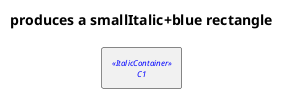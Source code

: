 {
  "sha1": "2v8k5nj2clc6ai7zoroxg2uop72sczn",
  "insertion": {
    "when": "2024-05-30T20:48:20.114Z",
    "url": "https://forum.plantuml.net/15544/stereotype-priorities-changed-compared-implementations",
    "user": "plantuml@gmail.com"
  }
}
@startuml
    skinparam rectangle<<RedContainer>> {
        StereotypeFontColor red
        FontColor red
        BackgroundColor lightred
        BorderColor darkred
        RoundCorner 0
        DiagonalCorner 18
    }

    skinparam rectangle {
        StereotypeFontColor blue
        FontColor blue
    }
    
    skinparam rectangle<<ItalicContainer>> {
        FontStyle italic
        FontSize 8
    }
    
    skinparam rectangle<<GreenContainer>> {
        StereotypeFontColor green
        FontColor green
        BackgroundColor lightgreen
        BorderColor darkgreen
        RoundCorner 15
        DiagonalCorner 0
    }

	title produces a smallItalic+blue rectangle
    rectangle  "C1"  <<ItalicContainer>>  as C1
@enduml

